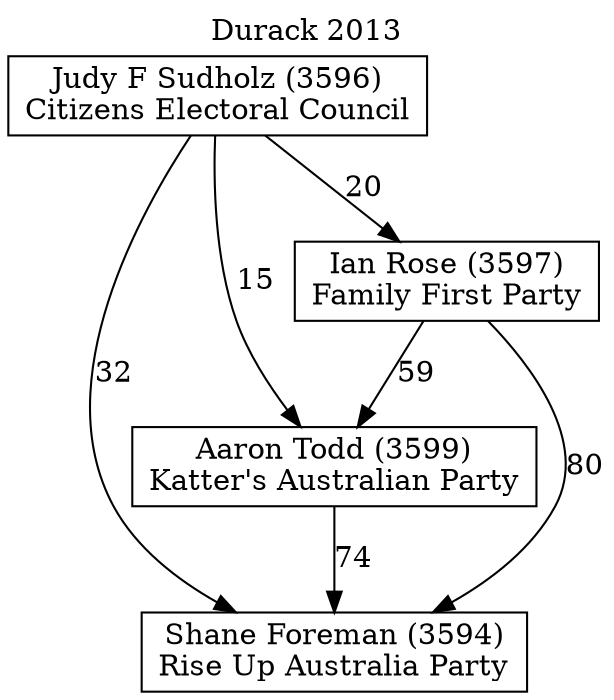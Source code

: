 // House preference flow
digraph "Shane Foreman (3594)_Durack_2013" {
	graph [label="Durack 2013" labelloc=t mclimit=2]
	node [shape=box]
	"Shane Foreman (3594)" [label="Shane Foreman (3594)
Rise Up Australia Party"]
	"Aaron Todd (3599)" [label="Aaron Todd (3599)
Katter's Australian Party"]
	"Ian Rose (3597)" [label="Ian Rose (3597)
Family First Party"]
	"Judy F Sudholz (3596)" [label="Judy F Sudholz (3596)
Citizens Electoral Council"]
	"Aaron Todd (3599)" -> "Shane Foreman (3594)" [label=74]
	"Ian Rose (3597)" -> "Aaron Todd (3599)" [label=59]
	"Judy F Sudholz (3596)" -> "Ian Rose (3597)" [label=20]
	"Ian Rose (3597)" -> "Shane Foreman (3594)" [label=80]
	"Judy F Sudholz (3596)" -> "Shane Foreman (3594)" [label=32]
	"Judy F Sudholz (3596)" -> "Aaron Todd (3599)" [label=15]
}
